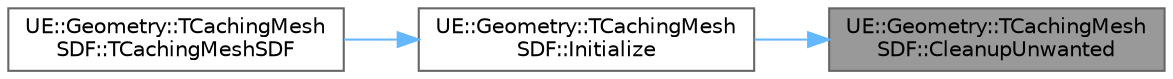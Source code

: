 digraph "UE::Geometry::TCachingMeshSDF::CleanupUnwanted"
{
 // INTERACTIVE_SVG=YES
 // LATEX_PDF_SIZE
  bgcolor="transparent";
  edge [fontname=Helvetica,fontsize=10,labelfontname=Helvetica,labelfontsize=10];
  node [fontname=Helvetica,fontsize=10,shape=box,height=0.2,width=0.4];
  rankdir="RL";
  Node1 [id="Node000001",label="UE::Geometry::TCachingMesh\lSDF::CleanupUnwanted",height=0.2,width=0.4,color="gray40", fillcolor="grey60", style="filled", fontcolor="black",tooltip=" "];
  Node1 -> Node2 [id="edge1_Node000001_Node000002",dir="back",color="steelblue1",style="solid",tooltip=" "];
  Node2 [id="Node000002",label="UE::Geometry::TCachingMesh\lSDF::Initialize",height=0.2,width=0.4,color="grey40", fillcolor="white", style="filled",URL="$d3/d26/classUE_1_1Geometry_1_1TCachingMeshSDF.html#a98ef9d89ce2285538d0561bb8a411880",tooltip=" "];
  Node2 -> Node3 [id="edge2_Node000002_Node000003",dir="back",color="steelblue1",style="solid",tooltip=" "];
  Node3 [id="Node000003",label="UE::Geometry::TCachingMesh\lSDF::TCachingMeshSDF",height=0.2,width=0.4,color="grey40", fillcolor="white", style="filled",URL="$d3/d26/classUE_1_1Geometry_1_1TCachingMeshSDF.html#a2f92e64cc5fd1fbe24e542ddcb9724aa",tooltip=" "];
}
